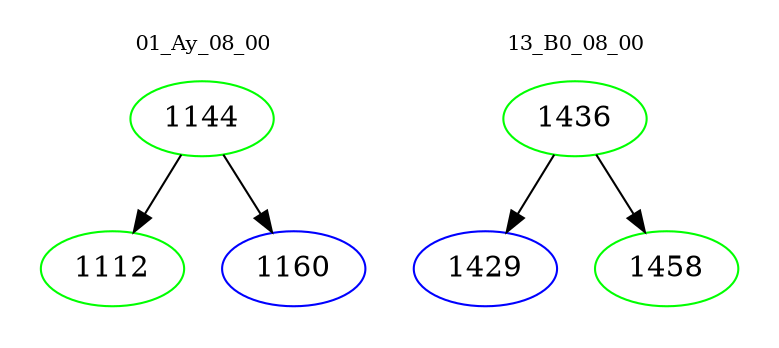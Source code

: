 digraph{
subgraph cluster_0 {
color = white
label = "01_Ay_08_00";
fontsize=10;
T0_1144 [label="1144", color="green"]
T0_1144 -> T0_1112 [color="black"]
T0_1112 [label="1112", color="green"]
T0_1144 -> T0_1160 [color="black"]
T0_1160 [label="1160", color="blue"]
}
subgraph cluster_1 {
color = white
label = "13_B0_08_00";
fontsize=10;
T1_1436 [label="1436", color="green"]
T1_1436 -> T1_1429 [color="black"]
T1_1429 [label="1429", color="blue"]
T1_1436 -> T1_1458 [color="black"]
T1_1458 [label="1458", color="green"]
}
}
